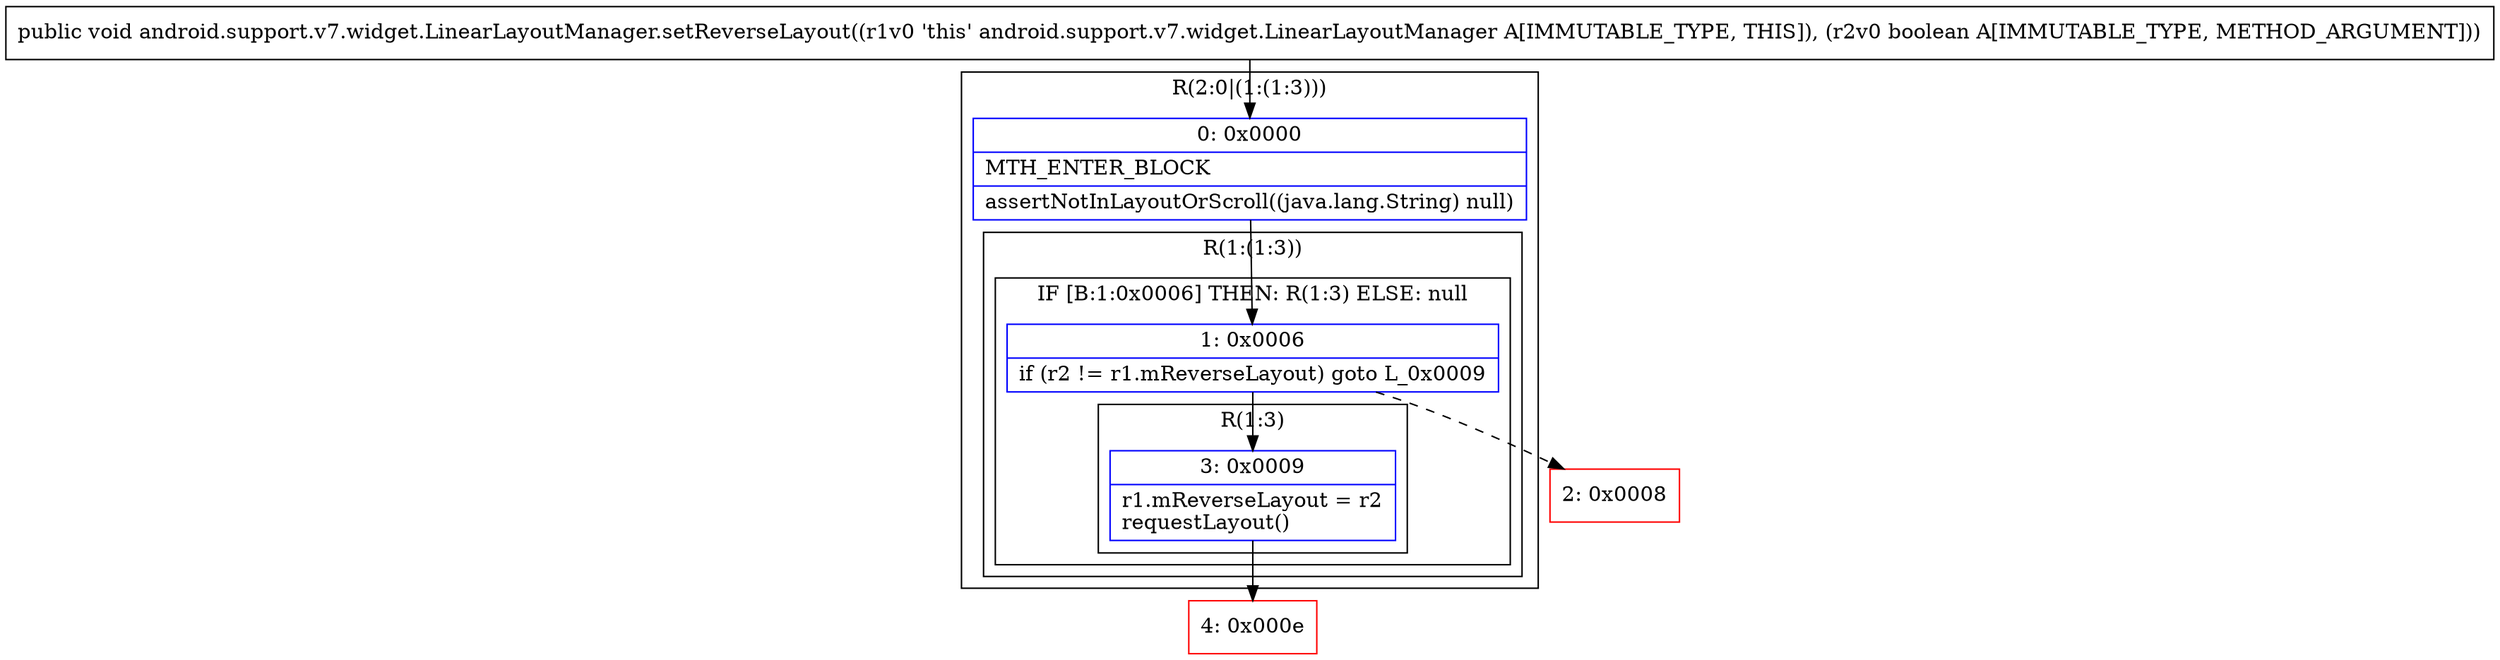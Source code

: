 digraph "CFG forandroid.support.v7.widget.LinearLayoutManager.setReverseLayout(Z)V" {
subgraph cluster_Region_1189783142 {
label = "R(2:0|(1:(1:3)))";
node [shape=record,color=blue];
Node_0 [shape=record,label="{0\:\ 0x0000|MTH_ENTER_BLOCK\l|assertNotInLayoutOrScroll((java.lang.String) null)\l}"];
subgraph cluster_Region_900243046 {
label = "R(1:(1:3))";
node [shape=record,color=blue];
subgraph cluster_IfRegion_119302947 {
label = "IF [B:1:0x0006] THEN: R(1:3) ELSE: null";
node [shape=record,color=blue];
Node_1 [shape=record,label="{1\:\ 0x0006|if (r2 != r1.mReverseLayout) goto L_0x0009\l}"];
subgraph cluster_Region_1230243646 {
label = "R(1:3)";
node [shape=record,color=blue];
Node_3 [shape=record,label="{3\:\ 0x0009|r1.mReverseLayout = r2\lrequestLayout()\l}"];
}
}
}
}
Node_2 [shape=record,color=red,label="{2\:\ 0x0008}"];
Node_4 [shape=record,color=red,label="{4\:\ 0x000e}"];
MethodNode[shape=record,label="{public void android.support.v7.widget.LinearLayoutManager.setReverseLayout((r1v0 'this' android.support.v7.widget.LinearLayoutManager A[IMMUTABLE_TYPE, THIS]), (r2v0 boolean A[IMMUTABLE_TYPE, METHOD_ARGUMENT])) }"];
MethodNode -> Node_0;
Node_0 -> Node_1;
Node_1 -> Node_2[style=dashed];
Node_1 -> Node_3;
Node_3 -> Node_4;
}

